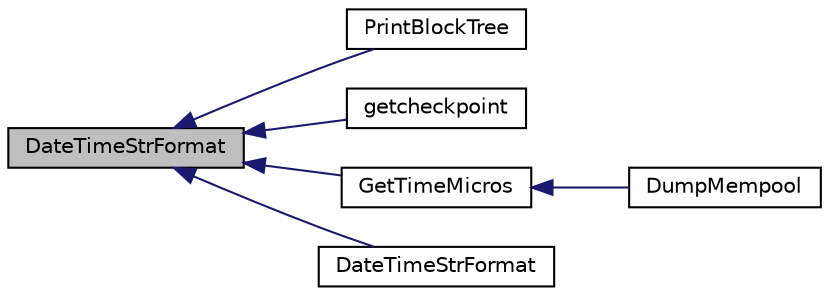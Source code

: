 digraph "DateTimeStrFormat"
{
  edge [fontname="Helvetica",fontsize="10",labelfontname="Helvetica",labelfontsize="10"];
  node [fontname="Helvetica",fontsize="10",shape=record];
  rankdir="LR";
  Node73 [label="DateTimeStrFormat",height=0.2,width=0.4,color="black", fillcolor="grey75", style="filled", fontcolor="black"];
  Node73 -> Node74 [dir="back",color="midnightblue",fontsize="10",style="solid",fontname="Helvetica"];
  Node74 [label="PrintBlockTree",height=0.2,width=0.4,color="black", fillcolor="white", style="filled",URL="$d4/dbf/main_8h.html#aac88c75e65aa0dee60e4332dbcc16120"];
  Node73 -> Node75 [dir="back",color="midnightblue",fontsize="10",style="solid",fontname="Helvetica"];
  Node75 [label="getcheckpoint",height=0.2,width=0.4,color="black", fillcolor="white", style="filled",URL="$d0/d47/rpcblockchain_8cpp.html#a18e0cd566c85cd589c2d687fa06d77e7"];
  Node73 -> Node76 [dir="back",color="midnightblue",fontsize="10",style="solid",fontname="Helvetica"];
  Node76 [label="GetTimeMicros",height=0.2,width=0.4,color="black", fillcolor="white", style="filled",URL="$d8/d3c/util_8h.html#a0c5a06b50cd805b1923552114494c029"];
  Node76 -> Node77 [dir="back",color="midnightblue",fontsize="10",style="solid",fontname="Helvetica"];
  Node77 [label="DumpMempool",height=0.2,width=0.4,color="black", fillcolor="white", style="filled",URL="$db/d38/validation_8h.html#a2ffb14100dba0c7910b7e09dcdec7d80",tooltip="Dump the mempool to disk. "];
  Node73 -> Node78 [dir="back",color="midnightblue",fontsize="10",style="solid",fontname="Helvetica"];
  Node78 [label="DateTimeStrFormat",height=0.2,width=0.4,color="black", fillcolor="white", style="filled",URL="$d8/d3c/util_8h.html#a5d620750c7cb9c95ce815e3dd036e134"];
}
